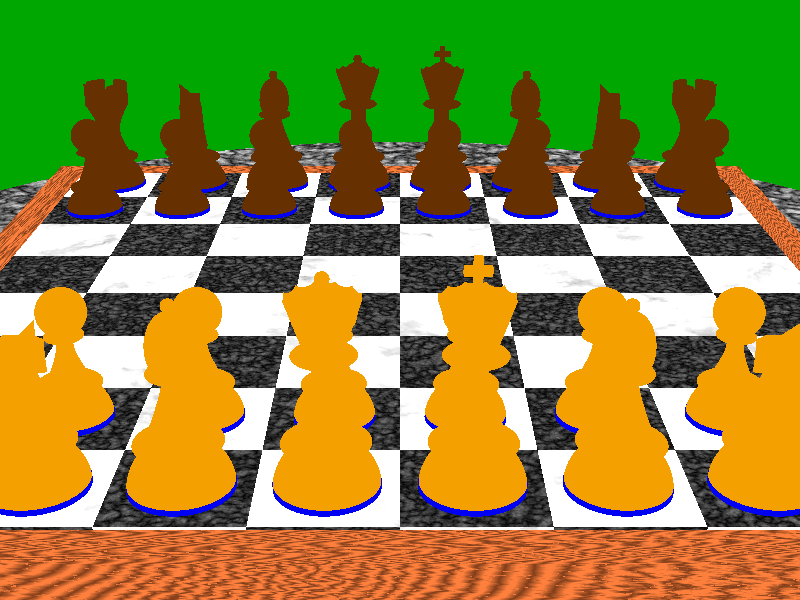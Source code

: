 // Persistence Of Vision raytracer version 3.1 sample file.
// POV-Ray scene description for chess board.
// By Ville Saari
// Copyright (c) 1991 Ferry Island Pixelboys
//
// This scene has 430 primitives in objects and 41 in bounding shapes and
// it takes over 40 hours to render by standard amiga.
//
// If you do some nice modifications or additions to this file, please send
// me a copy. My Internet address is:  vsaari@niksula.hut.fi

// Note : CHESS2.POV was created from Ville Saari's chess.pov
// -- Dan Farmer 1996
//  - Cchanged textures
//  - Added camera blur and changed focal length
//  - Use sky sphere
//  - Modularized the code
//  - Added felt pads to bottom of pieces


global_settings { assumed_gamma 2.2 }

#include "shapes.inc"
#include "colors.inc"
#include "textures.inc"
#include "skies.inc"
#include "metals.inc"
#include "woods.inc"

#declare FB_Quality_Off     =  0;
#declare FB_Quality_Fast    =  1;
#declare FB_Quality_Default =  2;
#declare FB_Quality_High    =  3;

#declare FB_Quality= FB_Quality_High;

camera {
   location <0, 35, -85>
   direction <0, 0, 2>
   up <0, 1, 0>
   right <4/3, 0, 0>
   look_at <0, -1, 1>

#  if(FB_Quality != FB_Quality_Off)
      aperture 2.25
      focal_point <0, 0, 0>
#  end

/*#switch(FB_Quality)
#case(FB_Quality_Off)
   aperture 0
#  warning "\nNo focal blur used...\n"
#  break
#case (FB_Quality_Fast)
   blur_samples 7
   confidence 0.5             // default is 0.9
   variance 1/64              // default is 1/128 (0.0078125)
#  warning "\nFast focal blur used...\n"
#  break
#case(FB_Quality_Default)
   blur_samples 19
   confidence 0.90            // default is 0.9
   variance 1/128             // default is 1/128 (0.0078125)
#  warning "\nDefault focal blur used...\n"
#  break
#case(FB_Quality_High)
   blur_samples 37
   confidence 0.975           // default is 0.9
   variance 1/255             // default is 1/128 (0.0078125)
#  warning "\nHigh Quality focal blur used...\n"
#  break
#else
   #warning "\nNo focal blur used...\n"
#end  */
}

light_source { <800, 600, -200> colour White }

#declare PawnBase =
union {
    intersection {
       sphere { <0, 0, 0>, 2.5 }
       plane { -y, 0 }
    }
    cylinder { 0, y*0.35, 2.5 pigment { blue 0.95 } }
}

#declare PieceBase =
union {
    intersection {
       sphere { <0, 0, 0>, 3 }
       plane { -y, 0 }
    }
    cylinder { 0, y*0.35, 3.0 pigment { blue 0.95 } }
}

#declare Pawn = union {
   sphere { <0, 7, 0>, 1.5 }

   sphere { <0, 0, 0>, 1
      scale <1.2, 0.3, 1.2>
      translate 5.5*y
   }

   intersection {
      plane { y, 5.5 }
      object {
         Hyperboloid_Y
         translate 5*y
         scale <0.5, 1, 0.5>
      }
      plane { -y, -2.5 }
   }

   sphere { <0, 0, 0>, 1
      scale <2, 0.5, 2>
      translate <0, 2.3, 0>
   }
   object { PawnBase }
}


#declare Rook = union {
   intersection {
      union {
         plane { +x, -0.5 }
         plane { -x, -0.5 }
         plane { y, 9 }
      }

      union {
         plane { +z, -0.5 }
         plane { -z, -0.5 }
         plane { y, 9 }
      }

      plane { y, 10 }
      object { Cylinder_Y scale <2, 1, 2> }
      object { Cylinder_Y scale <1.2, 1, 1.2> inverse }
      plane { -y, -8 }
   }

   intersection {
      plane { y, 8 }
      object { Hyperboloid_Y
         scale <1, 1.5, 1>
         translate 5.401924*y
      }
      plane { -y, -3 }
   }

   sphere { <0, 0, 0>, 1
      scale <2.5, 0.5, 2.5>
      translate 2.8*y
   }

   object { PieceBase }
}

#declare Knight = union {
   intersection {
      object { Cylinder_Z
         scale <17.875, 17.875, 1>
         translate <-18.625, 7, 0>
         inverse
      }

      object { Cylinder_Z
         scale <17.875, 17.875, 1>
         translate <18.625, 7, 0>
         inverse
      }

      object { Cylinder_X
         scale <1, 5.1, 5.1>
         translate <0, 11.2, -5>
         inverse
      }

      union {
         plane { y, 0
            rotate 30*x
            translate 9.15*y
         }
         plane { z, 0
            rotate -20*x
            translate 10*y
         }
      }

      union {
         plane { -y, 0
            rotate 30*x
            translate 7.15*y
         }
         plane { y, 0
            rotate 60*x
            translate 7.3*y
         }
      }

      union {
         plane { y, 0
            rotate -45*y
         }
         plane { y, 0
            rotate 45*z
         }
         translate 9*y
      }

      object { Cylinder_Y scale <2, 1, 2> }
      sphere { <0, 7, 0>, 4 }
   }

   sphere { <0, 0, 0>, 1
      scale <2.5, 0.5, 2.5>
      translate <0, 2.8, 0>
   }

   object { PieceBase }
}

#declare Bishop = union {
   sphere { <0, 10.8, 0>, 0.4 }

   intersection {
      union {
         plane { -z, -0.25 }
         plane { +z, -0.25 }
         plane { y, 0  }
         rotate 30*x
         translate 8.5*y
      }

      sphere { <0, 0, 0>, 1 
         scale <1.4, 2.1, 1.4>
         translate 8.4*y
      }

      plane { -y, -7 }
   }

   sphere { <0, 0, 0>, 1
      scale <1.5, 0.4, 1.5>
      translate 7*y
   }

   intersection {
      plane { y, 7 }
      object {
         Hyperboloid_Y
         scale <0.6, 1.4, 0.6>
         translate 7*y
      }
      plane { -y, -3 }
   }

   sphere { <0, 0, 0>, 1
      scale <2.5, 0.5, 2.5>
      translate 2.8*y
   }

   object { PieceBase }
}

#declare QueenAndKing = union {
   sphere { <0, 10.5, 0>, 1.5 }

   intersection {
      union {
         sphere { <1.75, 12, 0>, 0.9  rotate 150*y }
         sphere { <1.75, 12, 0>, 0.9  rotate 120*y }
         sphere { <1.75, 12, 0>, 0.9  rotate 90*y }
         sphere { <1.75, 12, 0>, 0.9  rotate 60*y }
         sphere { <1.75, 12, 0>, 0.9  rotate 30*y }
         sphere { <1.75, 12, 0>, 0.9  }
         sphere { <1.75, 12, 0>, 0.9  rotate -30*y }
         sphere { <1.75, 12, 0>, 0.9  rotate -60*y }
         sphere { <1.75, 12, 0>, 0.9  rotate -90*y }
         sphere { <1.75, 12, 0>, 0.9  rotate -120*y }
         sphere { <1.75, 12, 0>, 0.9  rotate -150*y }
         sphere { <1.75, 12, 0>, 0.9  rotate  180*y }
         inverse
      }

      plane { y, 11.5 }

      object { QCone_Y
         scale <1, 3, 1>
         translate 5*y
      }

      plane { -y, -8 }
   }

   sphere { <0, 0, 0>, 1
      scale <1.8, 0.4, 1.8>
      translate 8*y
   }

   intersection {
      plane { y, 8 }
      object { Hyperboloid_Y
         scale <0.7, 1.6, 0.7>
         translate 7*y
      }
      plane { -y, -3 }
   }

   sphere { <0, 0, 0>, 1
      scale <2.5, 0.5, 2.5>
      translate 2.8*y
   }

   object { PieceBase }
}

#declare Queen = union {
   sphere { <0, 12.3, 0>, 0.4 }
   object { QueenAndKing }
}

#declare King = union {
   intersection {
      union {
         intersection {
            plane { y, 13 }
            plane { -y, -12.5 }
         }

         intersection {
            plane { +x, 0.25 }
            plane { -x, 0.25 }
         }
      }

      plane { +z,  0.25 }
      plane { -z,  0.25 }
      plane { +x,  0.75 }
      plane { -x,  0.75 }
      plane { +y,  13.5  }
      plane { -y,  -11.5  }
   }

   object { QueenAndKing }
}

#declare WWood = texture {
    T_Silver_3B
}

#declare BWood = texture {
    T_Gold_3C
}

#declare WPawn = object {
   Pawn

   bounded_by { sphere { <0, 4, 0>, 4.72 } }

   texture {
      WWood
      pigment { quick_color red 0.95 green 0.62 }
   }
}

#declare BPawn = object {
   Pawn

   bounded_by { sphere { <0, 4, 0>, 4.72 } }

   texture {
      BWood
      pigment { quick_color red 0.4 green 0.2 }
   }
}

#declare WRook = object {
   Rook

   bounded_by { sphere { <0, 5, 0>, 5.831 } }

   texture {
      WWood
      pigment { quick_color red 0.95 green 0.62 }
   }
}

#declare BRook = object {
   Rook

   bounded_by { sphere { <0, 5, 0>, 5.831 } }

   texture {
      BWood
      pigment { quick_color red 0.4 green 0.2 }
   }
}

#declare WKnight = object {
   Knight

   bounded_by { sphere { <0, 5, 0>, 5.831 } }

   texture {
      WWood
      pigment { quick_color red 0.95 green 0.62 }
   }
}

#declare BKnight = object {
   Knight
   rotate 180*y

   bounded_by { sphere { <0, 5, 0>, 5.831 } }

   texture {
      BWood
      pigment { quick_color red 0.4 green 0.2 }
   }
}

#declare WBishop = object {
   Bishop

   bounded_by { sphere { <0, 5.5, 0>, 6.265 } }

   texture {
      WWood
      pigment { quick_color red 0.95 green 0.62 }
   }
}

#declare BBishop = object {
   Bishop
   rotate 180*y

   bounded_by { sphere { <0, 5.5 ,0>, 6.265 } }

   texture {
      BWood
      pigment { quick_color red 0.4 green 0.2 }
   }
}

#declare WQueen = object {
   Queen

   bounded_by {
      intersection {
         sphere { <0, 6, 0>, 6.71 }
         object { Cylinder_Y scale <3, 1, 3> }
      }
   }

   texture {
      WWood
      pigment { quick_color red 0.95 green 0.62 }
   }
}

#declare BQueen = object {
   Queen

   bounded_by {
      intersection {
         sphere { <0, 6, 0>, 6.71 }
         object { Cylinder_Y scale <3, 1, 3> }
      }
   }

   texture {
      BWood
      pigment { quick_color red 0.4 green 0.2 }
   }
}

#declare WKing = object {
   King

   bounded_by {
      intersection {
         sphere { <0, 6.5, 0>, 7.16 }
         object { Cylinder_Y scale <3, 1, 3> }
      }
   }

   texture {
      WWood
      pigment { quick_color red 0.95 green 0.62 }
   }
}

#declare BKing = object {
   King

   bounded_by {
      intersection {
         sphere { <0, 6.5, 0>, 7.16 }
         object { Cylinder_Y scale <3, 1, 3> }
      }
   }

   texture {
      BWood
      pigment { quick_color red 0.4 green 0.2 }
   }
}

/* Sky */
#declare SkySphere = sky_sphere { S_Cloud1 }

/* Ground */
#declare Ground =
plane { y, -80
   pigment { green 0.65 }
   finish {
      ambient 0.25
      diffuse 0.5
   }
}

#declare FarSide =
union {
   object { BPawn translate <-28, 0, 20> }
   object { BPawn translate <-20, 0, 20> }
   object { BPawn translate <-12, 0, 20> }
   object { BPawn translate < -4, 0, 20> }
   object { BPawn translate <  4, 0, 20> }
   object { BPawn translate < 12, 0, 20> }
   object { BPawn translate < 20, 0, 20> }
   object { BPawn translate < 28, 0, 20> }

   object { BRook   translate <-28, 0, 28> }
   object { BKnight translate <-20, 0, 28> }
   object { BBishop translate <-12, 0, 28> }
   object { BQueen  translate < -4, 0, 28> }
   object { BKing   translate <  4, 0, 28> }
   object { BBishop translate < 12, 0, 28> }
   object { BKnight translate < 20, 0, 28> }
   object { BRook   translate < 28, 0, 28> }
 //  bounded_by {
 //     object {
 //        Cylinder_X
 //        scale <1, 9.56, 9.56>
 //        translate <0, 6.5, 24>
 //     }
 //  }
}

#declare NearSide =
union {
   object { WPawn translate <-28, 0, -20> }
   object { WPawn translate <-20, 0, -20> }
   object { WPawn translate <-12, 0, -20> }
   object { WPawn translate < -4, 0, -20> }
   object { WPawn translate <  4, 0, -20> }
   object { WPawn translate < 12, 0, -20> }
   object { WPawn translate < 20, 0, -20> }
   object { WPawn translate < 28, 0, -20> }

   object { WRook   translate <-28, 0, -28> }
   object { WKnight translate <-20, 0, -28> }
   object { WBishop translate <-12, 0, -28> }
   object { WQueen  translate < -4, 0, -28> }
   object { WKing   translate <  4, 0, -28> }
   object { WBishop translate < 12, 0, -28> }
   object { WKnight translate < 20, 0, -28> }
   object { WRook   translate < 28, 0, -28> }

  
}

#declare Pieces =
union {
   object { NearSide }
   object { FarSide }

  bounded_by {
     intersection {
         plane { y, 13.5 }
         sphere { -30*y, 63 }
      }
   }
 
}

#declare FramePiece =
intersection {
   plane { +y, -0.15 }
   plane { -y, 3 }
   plane { -z, 35 }
   plane { <-1, 0, 1>, 0 }      // 45 degree bevel
   plane { < 1, 0, 1>, 0 }      // 45 degree bevel
}

#declare Frame =
union {
   union {
      object { FramePiece }
      object { FramePiece rotate 180*y }
      texture {
         T_Wood20
         scale 2
         rotate y*87
         translate x*1
         finish {
            specular 1
            roughness 0.02
            ambient 0.35
          }
      }
   }

   union {
      object { FramePiece rotate -90*y }
      object { FramePiece rotate  90*y }
      texture {
         T_Wood20
         scale 2
         rotate y*2
         finish {
            specular 1
            roughness 0.02
            ambient 0.35
          }
      }
   }
}
#declare Board =
   box { <-32, -1, -32> <32, 0, 32>
      texture {
         tiles {
            texture {
               pigment {
                  //marble
                  wrinkles
                  turbulence 1.0
                  colour_map {
                     [0.0 0.7 colour White
                              colour White]
                     [0.7 0.9 colour White
                              colour red 0.8 green 0.8 blue 0.8]
                     [0.9 1.0 colour red 0.8 green 0.8 blue 0.8
                              colour red 0.5 green 0.5 blue 0.5]
                  }
                  scale <0.6, 1, 0.6>
                  rotate -30*y
               }
               finish {
                  specular 1
                  roughness 0.02
                  reflection 0.25
               }
            } // texture
            tile2
            texture {
               pigment {
                  granite
                  scale <0.3, 1, 0.3>
                  colour_map {
                     [0 1 colour Black
                          colour red 0.5 green 0.5 blue 0.5]
                  }
               }
               finish {
                  specular 1
                  roughness 0.02
                  reflection 0.25
               }
            }
         } // texture
         scale <8, 1, 8>
      } //texture
   } // intersection



/* Table */
#declare Table =
union {
   intersection {
      plane { +y, -3 }
      plane { -y,  8 }
      sphere { <0, -5.5, 0>, 55 }
   }

   intersection {
      plane { y, -8 }
      object {
         Hyperboloid_Y
         scale <10, 20, 10>
         translate -20*y
      }
   }

   pigment {
      granite
      scale 6
   }
   finish {
      specular 1
      roughness 0.02
      reflection 0.3
   }
} 

object { Pieces }
object { Board }
object { Frame }
object { Ground }
object { Table }
sky_sphere { SkySphere }
